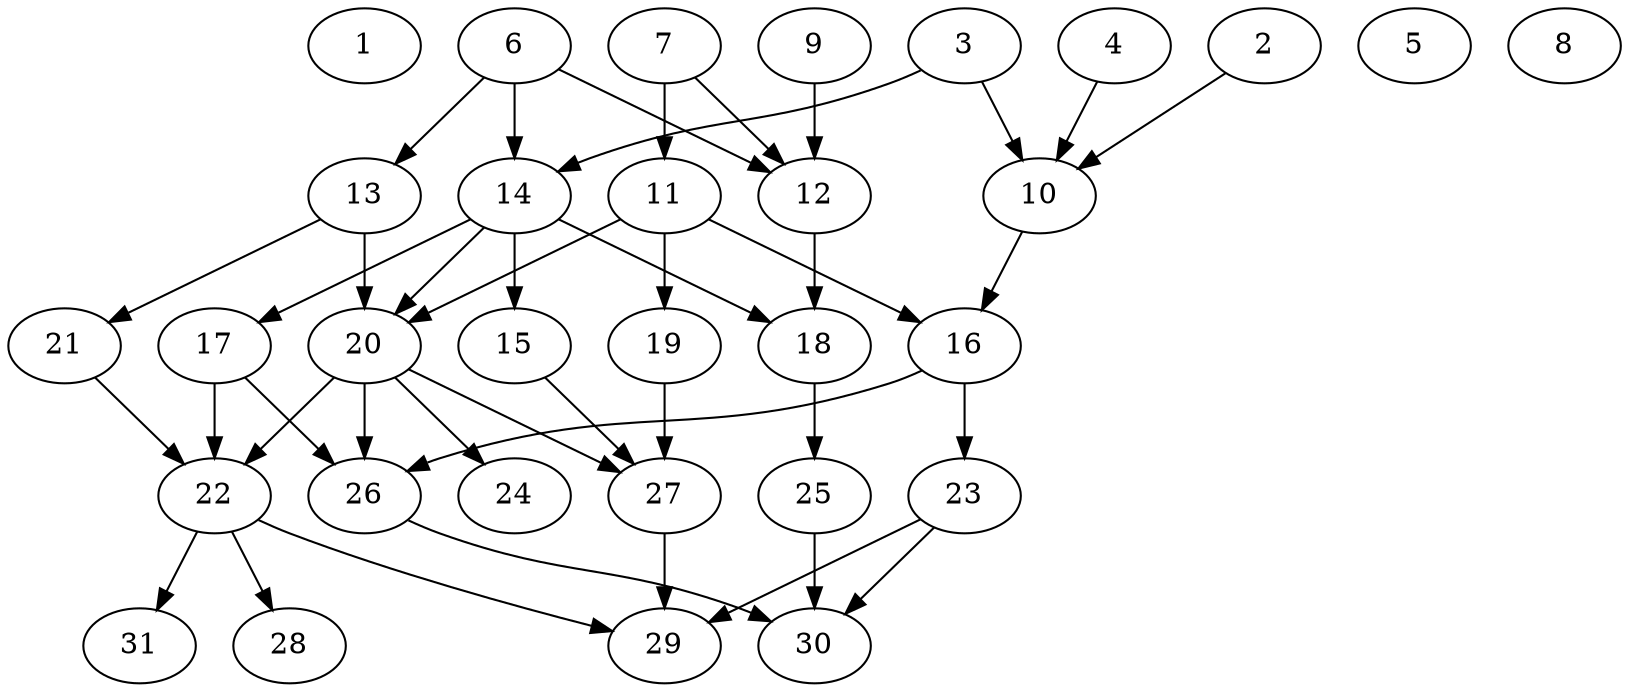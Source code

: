// DAG (tier=2-normal, mode=data, n=31, ccr=0.445, fat=0.665, density=0.417, regular=0.598, jump=0.186, mindata=2097152, maxdata=16777216)
// DAG automatically generated by daggen at Sun Aug 24 16:33:34 2025
// /home/ermia/Project/Environments/daggen/bin/daggen --dot --ccr 0.445 --fat 0.665 --regular 0.598 --density 0.417 --jump 0.186 --mindata 2097152 --maxdata 16777216 -n 31 
digraph G {
  1 [size="3006974086329647104", alpha="0.12", expect_size="1503487043164823552"]
  2 [size="372679748844239040", alpha="0.15", expect_size="186339874422119520"]
  2 -> 10 [size ="357150228480000"]
  3 [size="435240583352943808", alpha="0.11", expect_size="217620291676471904"]
  3 -> 10 [size ="675255966236672"]
  3 -> 14 [size ="675255966236672"]
  4 [size="382520574158837907456", alpha="0.04", expect_size="191260287079418953728"]
  4 -> 10 [size ="421560443731968"]
  5 [size="650607301533705961472", alpha="0.04", expect_size="325303650766852980736"]
  6 [size="23144056929898201088", alpha="0.17", expect_size="11572028464949100544"]
  6 -> 12 [size ="64970515546112"]
  6 -> 13 [size ="64970515546112"]
  6 -> 14 [size ="64970515546112"]
  7 [size="111336844202247979008", alpha="0.05", expect_size="55668422101123989504"]
  7 -> 11 [size ="185146678444032"]
  7 -> 12 [size ="185146678444032"]
  8 [size="2349898590607421", alpha="0.16", expect_size="1174949295303710"]
  9 [size="564681422596006528", alpha="0.12", expect_size="282340711298003264"]
  9 -> 12 [size ="348229984059392"]
  10 [size="2361733769884336128000", alpha="0.05", expect_size="1180866884942168064000"]
  10 -> 16 [size ="1418765480755200"]
  11 [size="1089746618754470784", alpha="0.16", expect_size="544873309377235392"]
  11 -> 16 [size ="572750406090752"]
  11 -> 19 [size ="572750406090752"]
  11 -> 20 [size ="572750406090752"]
  12 [size="1764192176570368000000", alpha="0.03", expect_size="882096088285184000000"]
  12 -> 18 [size ="1168029777920000"]
  13 [size="1328330107198111744000", alpha="0.13", expect_size="664165053599055872000"]
  13 -> 20 [size ="966705073356800"]
  13 -> 21 [size ="966705073356800"]
  14 [size="712929918721380581376", alpha="0.13", expect_size="356464959360690290688"]
  14 -> 15 [size ="638441654059008"]
  14 -> 17 [size ="638441654059008"]
  14 -> 18 [size ="638441654059008"]
  14 -> 20 [size ="638441654059008"]
  15 [size="36735403535313616", alpha="0.10", expect_size="18367701767656808"]
  15 -> 27 [size ="605364106035200"]
  16 [size="1170574886513527488512", alpha="0.18", expect_size="585287443256763744256"]
  16 -> 23 [size ="888565516992512"]
  16 -> 26 [size ="888565516992512"]
  17 [size="995513925058454093824", alpha="0.06", expect_size="497756962529227046912"]
  17 -> 22 [size ="797605634244608"]
  17 -> 26 [size ="797605634244608"]
  18 [size="4419521847492423450624", alpha="0.08", expect_size="2209760923746211725312"]
  18 -> 25 [size ="2154468640555008"]
  19 [size="739736504993927135232", alpha="0.03", expect_size="369868252496963567616"]
  19 -> 27 [size ="654346857480192"]
  20 [size="143124400776159520", alpha="0.16", expect_size="71562200388079760"]
  20 -> 22 [size ="180058861862912"]
  20 -> 24 [size ="180058861862912"]
  20 -> 26 [size ="180058861862912"]
  20 -> 27 [size ="180058861862912"]
  21 [size="52428556911309384", alpha="0.04", expect_size="26214278455654692"]
  21 -> 22 [size ="1280694957375488"]
  22 [size="23313582091141888", alpha="0.15", expect_size="11656791045570944"]
  22 -> 28 [size ="377351875592192"]
  22 -> 29 [size ="377351875592192"]
  22 -> 31 [size ="377351875592192"]
  23 [size="3600013637001425190912", alpha="0.10", expect_size="1800006818500712595456"]
  23 -> 29 [size ="1879141213274112"]
  23 -> 30 [size ="1879141213274112"]
  24 [size="2607386391903716352", alpha="0.06", expect_size="1303693195951858176"]
  25 [size="106364907909485166592", alpha="0.03", expect_size="53182453954742583296"]
  25 -> 30 [size ="179592790802432"]
  26 [size="1082860605686647552", alpha="0.04", expect_size="541430302843323776"]
  26 -> 30 [size ="1333044065599488"]
  27 [size="801959806810621739008", alpha="0.13", expect_size="400979903405310869504"]
  27 -> 29 [size ="690544581804032"]
  28 [size="4222176117032059392", alpha="0.13", expect_size="2111088058516029696"]
  29 [size="167577236242165661696", alpha="0.11", expect_size="83788618121082830848"]
  30 [size="79430202806688416", alpha="0.15", expect_size="39715101403344208"]
  31 [size="531006517818150617088", alpha="0.04", expect_size="265503258909075308544"]
}